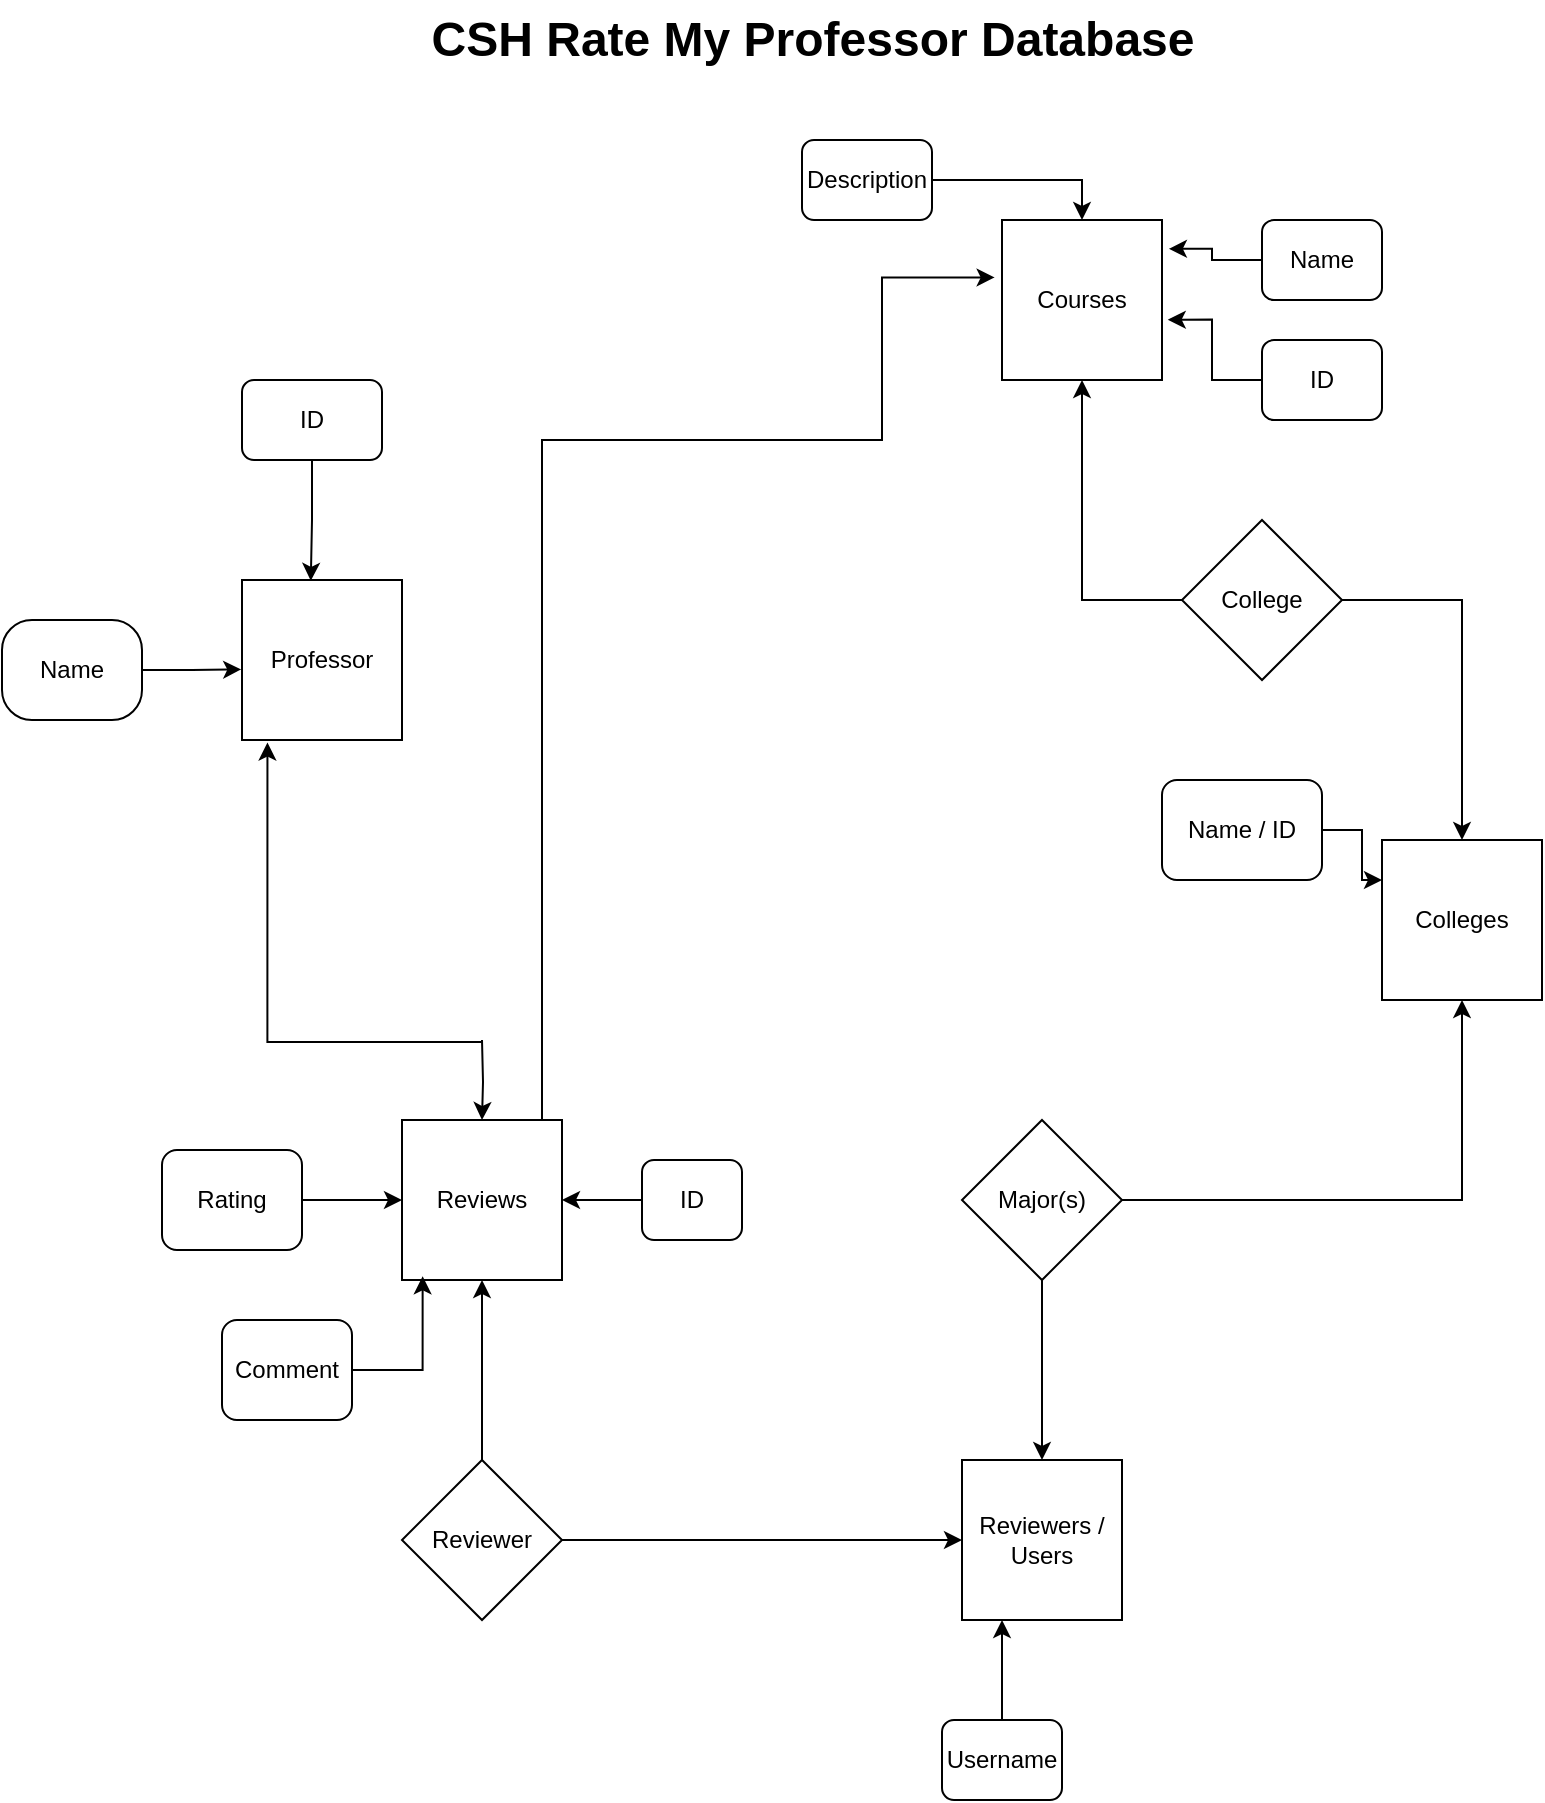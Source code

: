 <mxfile version="24.0.4" type="device">
  <diagram name="Page-1" id="Fk7PR3ix_XMXO7HAAEEC">
    <mxGraphModel dx="1529" dy="1073" grid="1" gridSize="10" guides="1" tooltips="1" connect="1" arrows="1" fold="1" page="1" pageScale="1" pageWidth="850" pageHeight="1100" math="0" shadow="0">
      <root>
        <mxCell id="0" />
        <mxCell id="1" parent="0" />
        <mxCell id="FVi9dnjxT4ZkYPqDOdu2-1" value="CSH Rate My Professor Database" style="text;strokeColor=none;fillColor=none;html=1;fontSize=24;fontStyle=1;verticalAlign=middle;align=center;" vertex="1" parent="1">
          <mxGeometry x="375" y="10" width="100" height="40" as="geometry" />
        </mxCell>
        <mxCell id="FVi9dnjxT4ZkYPqDOdu2-2" value="Professor" style="whiteSpace=wrap;html=1;aspect=fixed;" vertex="1" parent="1">
          <mxGeometry x="140" y="300" width="80" height="80" as="geometry" />
        </mxCell>
        <mxCell id="FVi9dnjxT4ZkYPqDOdu2-3" value="Name" style="rounded=1;whiteSpace=wrap;html=1;arcSize=30;" vertex="1" parent="1">
          <mxGeometry x="20" y="320" width="70" height="50" as="geometry" />
        </mxCell>
        <mxCell id="FVi9dnjxT4ZkYPqDOdu2-4" style="edgeStyle=orthogonalEdgeStyle;rounded=0;orthogonalLoop=1;jettySize=auto;html=1;entryX=-0.005;entryY=0.559;entryDx=0;entryDy=0;entryPerimeter=0;" edge="1" parent="1" source="FVi9dnjxT4ZkYPqDOdu2-3" target="FVi9dnjxT4ZkYPqDOdu2-2">
          <mxGeometry relative="1" as="geometry" />
        </mxCell>
        <mxCell id="FVi9dnjxT4ZkYPqDOdu2-11" value="ID" style="rounded=1;whiteSpace=wrap;html=1;" vertex="1" parent="1">
          <mxGeometry x="140" y="200" width="70" height="40" as="geometry" />
        </mxCell>
        <mxCell id="FVi9dnjxT4ZkYPqDOdu2-20" style="edgeStyle=orthogonalEdgeStyle;rounded=0;orthogonalLoop=1;jettySize=auto;html=1;entryX=0.5;entryY=0;entryDx=0;entryDy=0;" edge="1" parent="1" target="FVi9dnjxT4ZkYPqDOdu2-19">
          <mxGeometry relative="1" as="geometry">
            <mxPoint x="260" y="530" as="sourcePoint" />
          </mxGeometry>
        </mxCell>
        <mxCell id="FVi9dnjxT4ZkYPqDOdu2-16" style="edgeStyle=orthogonalEdgeStyle;rounded=0;orthogonalLoop=1;jettySize=auto;html=1;entryX=0.159;entryY=1.016;entryDx=0;entryDy=0;entryPerimeter=0;" edge="1" parent="1" target="FVi9dnjxT4ZkYPqDOdu2-2">
          <mxGeometry relative="1" as="geometry">
            <mxPoint x="260" y="530" as="sourcePoint" />
            <Array as="points">
              <mxPoint x="260" y="531" />
              <mxPoint x="153" y="531" />
            </Array>
          </mxGeometry>
        </mxCell>
        <mxCell id="FVi9dnjxT4ZkYPqDOdu2-17" value="Colleges" style="whiteSpace=wrap;html=1;aspect=fixed;" vertex="1" parent="1">
          <mxGeometry x="710" y="430" width="80" height="80" as="geometry" />
        </mxCell>
        <mxCell id="FVi9dnjxT4ZkYPqDOdu2-18" value="Courses" style="whiteSpace=wrap;html=1;aspect=fixed;" vertex="1" parent="1">
          <mxGeometry x="520" y="120" width="80" height="80" as="geometry" />
        </mxCell>
        <mxCell id="FVi9dnjxT4ZkYPqDOdu2-58" style="edgeStyle=orthogonalEdgeStyle;rounded=0;orthogonalLoop=1;jettySize=auto;html=1;entryX=-0.046;entryY=0.359;entryDx=0;entryDy=0;entryPerimeter=0;" edge="1" parent="1" source="FVi9dnjxT4ZkYPqDOdu2-19" target="FVi9dnjxT4ZkYPqDOdu2-18">
          <mxGeometry relative="1" as="geometry">
            <mxPoint x="400" y="480" as="targetPoint" />
            <Array as="points">
              <mxPoint x="290" y="230" />
              <mxPoint x="460" y="230" />
              <mxPoint x="460" y="149" />
            </Array>
          </mxGeometry>
        </mxCell>
        <mxCell id="FVi9dnjxT4ZkYPqDOdu2-19" value="Reviews" style="whiteSpace=wrap;html=1;aspect=fixed;" vertex="1" parent="1">
          <mxGeometry x="220" y="570" width="80" height="80" as="geometry" />
        </mxCell>
        <mxCell id="FVi9dnjxT4ZkYPqDOdu2-22" style="edgeStyle=orthogonalEdgeStyle;rounded=0;orthogonalLoop=1;jettySize=auto;html=1;entryX=0;entryY=0.5;entryDx=0;entryDy=0;" edge="1" parent="1" source="FVi9dnjxT4ZkYPqDOdu2-21" target="FVi9dnjxT4ZkYPqDOdu2-19">
          <mxGeometry relative="1" as="geometry" />
        </mxCell>
        <mxCell id="FVi9dnjxT4ZkYPqDOdu2-21" value="Rating" style="rounded=1;whiteSpace=wrap;html=1;" vertex="1" parent="1">
          <mxGeometry x="100" y="585" width="70" height="50" as="geometry" />
        </mxCell>
        <mxCell id="FVi9dnjxT4ZkYPqDOdu2-23" value="Comment" style="rounded=1;whiteSpace=wrap;html=1;" vertex="1" parent="1">
          <mxGeometry x="130" y="670" width="65" height="50" as="geometry" />
        </mxCell>
        <mxCell id="FVi9dnjxT4ZkYPqDOdu2-25" style="edgeStyle=orthogonalEdgeStyle;rounded=0;orthogonalLoop=1;jettySize=auto;html=1;entryX=0.129;entryY=0.977;entryDx=0;entryDy=0;entryPerimeter=0;" edge="1" parent="1" source="FVi9dnjxT4ZkYPqDOdu2-23" target="FVi9dnjxT4ZkYPqDOdu2-19">
          <mxGeometry relative="1" as="geometry" />
        </mxCell>
        <mxCell id="FVi9dnjxT4ZkYPqDOdu2-28" style="edgeStyle=orthogonalEdgeStyle;rounded=0;orthogonalLoop=1;jettySize=auto;html=1;entryX=0.5;entryY=1;entryDx=0;entryDy=0;" edge="1" parent="1" source="FVi9dnjxT4ZkYPqDOdu2-27" target="FVi9dnjxT4ZkYPqDOdu2-19">
          <mxGeometry relative="1" as="geometry" />
        </mxCell>
        <mxCell id="FVi9dnjxT4ZkYPqDOdu2-37" style="edgeStyle=orthogonalEdgeStyle;rounded=0;orthogonalLoop=1;jettySize=auto;html=1;entryX=0;entryY=0.5;entryDx=0;entryDy=0;" edge="1" parent="1" source="FVi9dnjxT4ZkYPqDOdu2-27" target="FVi9dnjxT4ZkYPqDOdu2-36">
          <mxGeometry relative="1" as="geometry" />
        </mxCell>
        <mxCell id="FVi9dnjxT4ZkYPqDOdu2-27" value="Reviewer" style="rhombus;whiteSpace=wrap;html=1;" vertex="1" parent="1">
          <mxGeometry x="220" y="740" width="80" height="80" as="geometry" />
        </mxCell>
        <mxCell id="FVi9dnjxT4ZkYPqDOdu2-34" style="edgeStyle=orthogonalEdgeStyle;rounded=0;orthogonalLoop=1;jettySize=auto;html=1;entryX=0.5;entryY=1;entryDx=0;entryDy=0;" edge="1" parent="1" source="FVi9dnjxT4ZkYPqDOdu2-33" target="FVi9dnjxT4ZkYPqDOdu2-18">
          <mxGeometry relative="1" as="geometry" />
        </mxCell>
        <mxCell id="FVi9dnjxT4ZkYPqDOdu2-35" style="edgeStyle=orthogonalEdgeStyle;rounded=0;orthogonalLoop=1;jettySize=auto;html=1;entryX=0.5;entryY=0;entryDx=0;entryDy=0;" edge="1" parent="1" source="FVi9dnjxT4ZkYPqDOdu2-33" target="FVi9dnjxT4ZkYPqDOdu2-17">
          <mxGeometry relative="1" as="geometry" />
        </mxCell>
        <mxCell id="FVi9dnjxT4ZkYPqDOdu2-33" value="College" style="rhombus;whiteSpace=wrap;html=1;" vertex="1" parent="1">
          <mxGeometry x="610" y="270" width="80" height="80" as="geometry" />
        </mxCell>
        <mxCell id="FVi9dnjxT4ZkYPqDOdu2-36" value="Reviewers / Users" style="whiteSpace=wrap;html=1;aspect=fixed;" vertex="1" parent="1">
          <mxGeometry x="500" y="740" width="80" height="80" as="geometry" />
        </mxCell>
        <mxCell id="FVi9dnjxT4ZkYPqDOdu2-39" style="edgeStyle=orthogonalEdgeStyle;rounded=0;orthogonalLoop=1;jettySize=auto;html=1;entryX=1;entryY=0.5;entryDx=0;entryDy=0;" edge="1" parent="1" source="FVi9dnjxT4ZkYPqDOdu2-38" target="FVi9dnjxT4ZkYPqDOdu2-19">
          <mxGeometry relative="1" as="geometry" />
        </mxCell>
        <mxCell id="FVi9dnjxT4ZkYPqDOdu2-38" value="ID" style="rounded=1;whiteSpace=wrap;html=1;" vertex="1" parent="1">
          <mxGeometry x="340" y="590" width="50" height="40" as="geometry" />
        </mxCell>
        <mxCell id="FVi9dnjxT4ZkYPqDOdu2-40" value="ID" style="rounded=1;whiteSpace=wrap;html=1;" vertex="1" parent="1">
          <mxGeometry x="650" y="180" width="60" height="40" as="geometry" />
        </mxCell>
        <mxCell id="FVi9dnjxT4ZkYPqDOdu2-41" style="edgeStyle=orthogonalEdgeStyle;rounded=0;orthogonalLoop=1;jettySize=auto;html=1;entryX=1.036;entryY=0.623;entryDx=0;entryDy=0;entryPerimeter=0;" edge="1" parent="1" source="FVi9dnjxT4ZkYPqDOdu2-40" target="FVi9dnjxT4ZkYPqDOdu2-18">
          <mxGeometry relative="1" as="geometry" />
        </mxCell>
        <mxCell id="FVi9dnjxT4ZkYPqDOdu2-42" value="Name" style="rounded=1;whiteSpace=wrap;html=1;" vertex="1" parent="1">
          <mxGeometry x="650" y="120" width="60" height="40" as="geometry" />
        </mxCell>
        <mxCell id="FVi9dnjxT4ZkYPqDOdu2-43" style="edgeStyle=orthogonalEdgeStyle;rounded=0;orthogonalLoop=1;jettySize=auto;html=1;entryX=1.043;entryY=0.18;entryDx=0;entryDy=0;entryPerimeter=0;" edge="1" parent="1" source="FVi9dnjxT4ZkYPqDOdu2-42" target="FVi9dnjxT4ZkYPqDOdu2-18">
          <mxGeometry relative="1" as="geometry" />
        </mxCell>
        <mxCell id="FVi9dnjxT4ZkYPqDOdu2-45" style="edgeStyle=orthogonalEdgeStyle;rounded=0;orthogonalLoop=1;jettySize=auto;html=1;entryX=0.5;entryY=0;entryDx=0;entryDy=0;" edge="1" parent="1" source="FVi9dnjxT4ZkYPqDOdu2-44" target="FVi9dnjxT4ZkYPqDOdu2-18">
          <mxGeometry relative="1" as="geometry" />
        </mxCell>
        <mxCell id="FVi9dnjxT4ZkYPqDOdu2-44" value="Description" style="rounded=1;whiteSpace=wrap;html=1;" vertex="1" parent="1">
          <mxGeometry x="420" y="80" width="65" height="40" as="geometry" />
        </mxCell>
        <mxCell id="FVi9dnjxT4ZkYPqDOdu2-46" style="edgeStyle=orthogonalEdgeStyle;rounded=0;orthogonalLoop=1;jettySize=auto;html=1;entryX=0.43;entryY=0.005;entryDx=0;entryDy=0;entryPerimeter=0;" edge="1" parent="1" source="FVi9dnjxT4ZkYPqDOdu2-11" target="FVi9dnjxT4ZkYPqDOdu2-2">
          <mxGeometry relative="1" as="geometry" />
        </mxCell>
        <mxCell id="FVi9dnjxT4ZkYPqDOdu2-51" style="edgeStyle=orthogonalEdgeStyle;rounded=0;orthogonalLoop=1;jettySize=auto;html=1;entryX=0;entryY=0.25;entryDx=0;entryDy=0;" edge="1" parent="1" source="FVi9dnjxT4ZkYPqDOdu2-50" target="FVi9dnjxT4ZkYPqDOdu2-17">
          <mxGeometry relative="1" as="geometry" />
        </mxCell>
        <mxCell id="FVi9dnjxT4ZkYPqDOdu2-50" value="Name / ID" style="rounded=1;whiteSpace=wrap;html=1;" vertex="1" parent="1">
          <mxGeometry x="600" y="400" width="80" height="50" as="geometry" />
        </mxCell>
        <mxCell id="FVi9dnjxT4ZkYPqDOdu2-54" style="edgeStyle=orthogonalEdgeStyle;rounded=0;orthogonalLoop=1;jettySize=auto;html=1;entryX=0.5;entryY=1;entryDx=0;entryDy=0;" edge="1" parent="1" source="FVi9dnjxT4ZkYPqDOdu2-53" target="FVi9dnjxT4ZkYPqDOdu2-17">
          <mxGeometry relative="1" as="geometry" />
        </mxCell>
        <mxCell id="FVi9dnjxT4ZkYPqDOdu2-55" value="" style="edgeStyle=orthogonalEdgeStyle;rounded=0;orthogonalLoop=1;jettySize=auto;html=1;" edge="1" parent="1" source="FVi9dnjxT4ZkYPqDOdu2-53" target="FVi9dnjxT4ZkYPqDOdu2-36">
          <mxGeometry relative="1" as="geometry" />
        </mxCell>
        <mxCell id="FVi9dnjxT4ZkYPqDOdu2-53" value="Major(s)" style="rhombus;whiteSpace=wrap;html=1;" vertex="1" parent="1">
          <mxGeometry x="500" y="570" width="80" height="80" as="geometry" />
        </mxCell>
        <mxCell id="FVi9dnjxT4ZkYPqDOdu2-57" style="edgeStyle=orthogonalEdgeStyle;rounded=0;orthogonalLoop=1;jettySize=auto;html=1;entryX=0.25;entryY=1;entryDx=0;entryDy=0;" edge="1" parent="1" source="FVi9dnjxT4ZkYPqDOdu2-56" target="FVi9dnjxT4ZkYPqDOdu2-36">
          <mxGeometry relative="1" as="geometry" />
        </mxCell>
        <mxCell id="FVi9dnjxT4ZkYPqDOdu2-56" value="Username" style="rounded=1;whiteSpace=wrap;html=1;" vertex="1" parent="1">
          <mxGeometry x="490" y="870" width="60" height="40" as="geometry" />
        </mxCell>
      </root>
    </mxGraphModel>
  </diagram>
</mxfile>
